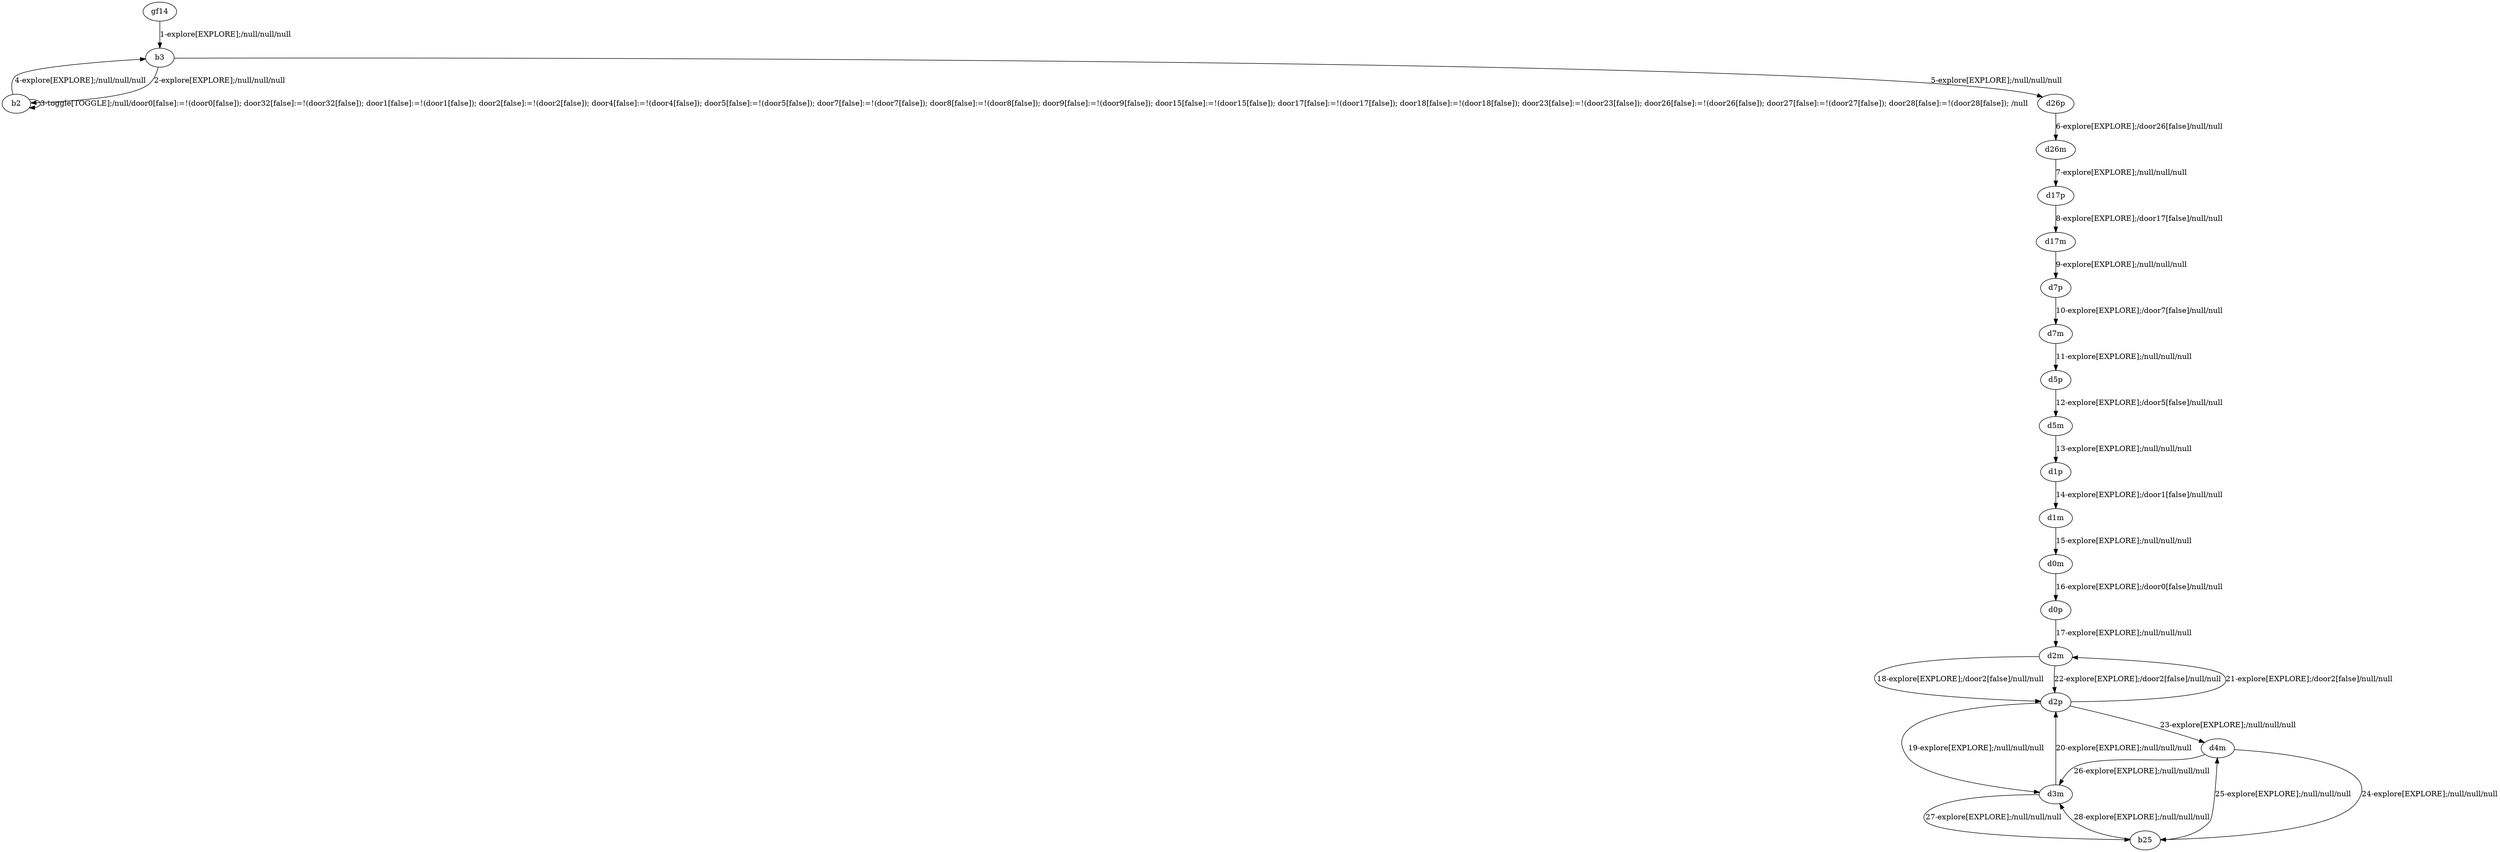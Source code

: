 # Total number of goals covered by this test: 1
# b25 --> d4m

digraph g {
"gf14" -> "b3" [label = "1-explore[EXPLORE];/null/null/null"];
"b3" -> "b2" [label = "2-explore[EXPLORE];/null/null/null"];
"b2" -> "b2" [label = "3-toggle[TOGGLE];/null/door0[false]:=!(door0[false]); door32[false]:=!(door32[false]); door1[false]:=!(door1[false]); door2[false]:=!(door2[false]); door4[false]:=!(door4[false]); door5[false]:=!(door5[false]); door7[false]:=!(door7[false]); door8[false]:=!(door8[false]); door9[false]:=!(door9[false]); door15[false]:=!(door15[false]); door17[false]:=!(door17[false]); door18[false]:=!(door18[false]); door23[false]:=!(door23[false]); door26[false]:=!(door26[false]); door27[false]:=!(door27[false]); door28[false]:=!(door28[false]); /null"];
"b2" -> "b3" [label = "4-explore[EXPLORE];/null/null/null"];
"b3" -> "d26p" [label = "5-explore[EXPLORE];/null/null/null"];
"d26p" -> "d26m" [label = "6-explore[EXPLORE];/door26[false]/null/null"];
"d26m" -> "d17p" [label = "7-explore[EXPLORE];/null/null/null"];
"d17p" -> "d17m" [label = "8-explore[EXPLORE];/door17[false]/null/null"];
"d17m" -> "d7p" [label = "9-explore[EXPLORE];/null/null/null"];
"d7p" -> "d7m" [label = "10-explore[EXPLORE];/door7[false]/null/null"];
"d7m" -> "d5p" [label = "11-explore[EXPLORE];/null/null/null"];
"d5p" -> "d5m" [label = "12-explore[EXPLORE];/door5[false]/null/null"];
"d5m" -> "d1p" [label = "13-explore[EXPLORE];/null/null/null"];
"d1p" -> "d1m" [label = "14-explore[EXPLORE];/door1[false]/null/null"];
"d1m" -> "d0m" [label = "15-explore[EXPLORE];/null/null/null"];
"d0m" -> "d0p" [label = "16-explore[EXPLORE];/door0[false]/null/null"];
"d0p" -> "d2m" [label = "17-explore[EXPLORE];/null/null/null"];
"d2m" -> "d2p" [label = "18-explore[EXPLORE];/door2[false]/null/null"];
"d2p" -> "d3m" [label = "19-explore[EXPLORE];/null/null/null"];
"d3m" -> "d2p" [label = "20-explore[EXPLORE];/null/null/null"];
"d2p" -> "d2m" [label = "21-explore[EXPLORE];/door2[false]/null/null"];
"d2m" -> "d2p" [label = "22-explore[EXPLORE];/door2[false]/null/null"];
"d2p" -> "d4m" [label = "23-explore[EXPLORE];/null/null/null"];
"d4m" -> "b25" [label = "24-explore[EXPLORE];/null/null/null"];
"b25" -> "d4m" [label = "25-explore[EXPLORE];/null/null/null"];
"d4m" -> "d3m" [label = "26-explore[EXPLORE];/null/null/null"];
"d3m" -> "b25" [label = "27-explore[EXPLORE];/null/null/null"];
"b25" -> "d3m" [label = "28-explore[EXPLORE];/null/null/null"];
}